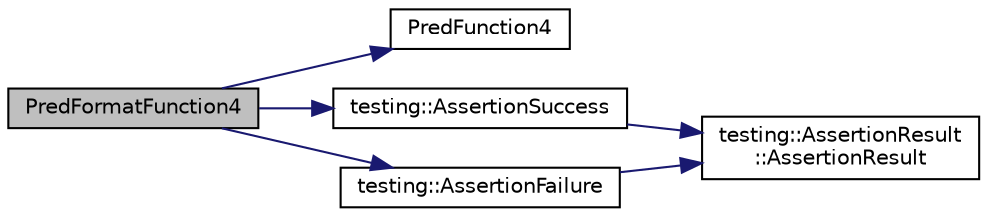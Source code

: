 digraph "PredFormatFunction4"
{
  edge [fontname="Helvetica",fontsize="10",labelfontname="Helvetica",labelfontsize="10"];
  node [fontname="Helvetica",fontsize="10",shape=record];
  rankdir="LR";
  Node26 [label="PredFormatFunction4",height=0.2,width=0.4,color="black", fillcolor="grey75", style="filled", fontcolor="black"];
  Node26 -> Node27 [color="midnightblue",fontsize="10",style="solid",fontname="Helvetica"];
  Node27 [label="PredFunction4",height=0.2,width=0.4,color="black", fillcolor="white", style="filled",URL="$da/d85/gtest__pred__impl__unittest_8cc.html#a69db8bec40f25365dbd42dbe6c3319fe"];
  Node26 -> Node28 [color="midnightblue",fontsize="10",style="solid",fontname="Helvetica"];
  Node28 [label="testing::AssertionSuccess",height=0.2,width=0.4,color="black", fillcolor="white", style="filled",URL="$d0/d75/namespacetesting.html#ac1d0baedb17286c5c6c87bd1a45da8ac"];
  Node28 -> Node29 [color="midnightblue",fontsize="10",style="solid",fontname="Helvetica"];
  Node29 [label="testing::AssertionResult\l::AssertionResult",height=0.2,width=0.4,color="black", fillcolor="white", style="filled",URL="$d5/dec/classtesting_1_1_assertion_result.html#a27788116f03f90aec4daf592fd809ead"];
  Node26 -> Node30 [color="midnightblue",fontsize="10",style="solid",fontname="Helvetica"];
  Node30 [label="testing::AssertionFailure",height=0.2,width=0.4,color="black", fillcolor="white", style="filled",URL="$d0/d75/namespacetesting.html#a75cb789614cb1c28c34627a4a3c053df"];
  Node30 -> Node29 [color="midnightblue",fontsize="10",style="solid",fontname="Helvetica"];
}

